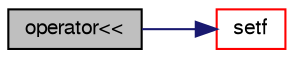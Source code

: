 digraph "operator&lt;&lt;"
{
  bgcolor="transparent";
  edge [fontname="FreeSans",fontsize="10",labelfontname="FreeSans",labelfontsize="10"];
  node [fontname="FreeSans",fontsize="10",shape=record];
  rankdir="LR";
  Node20983 [label="operator\<\<",height=0.2,width=0.4,color="black", fillcolor="grey75", style="filled", fontcolor="black"];
  Node20983 -> Node20984 [color="midnightblue",fontsize="10",style="solid",fontname="FreeSans"];
  Node20984 [label="setf",height=0.2,width=0.4,color="red",URL="$a21124.html#ad9410501ee55b47573e49137f4026098"];
}
